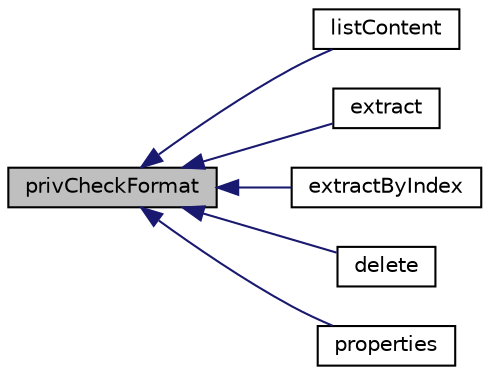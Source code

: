 digraph "privCheckFormat"
{
  edge [fontname="Helvetica",fontsize="10",labelfontname="Helvetica",labelfontsize="10"];
  node [fontname="Helvetica",fontsize="10",shape=record];
  rankdir="LR";
  Node93 [label="privCheckFormat",height=0.2,width=0.4,color="black", fillcolor="grey75", style="filled", fontcolor="black"];
  Node93 -> Node94 [dir="back",color="midnightblue",fontsize="10",style="solid",fontname="Helvetica"];
  Node94 [label="listContent",height=0.2,width=0.4,color="black", fillcolor="white", style="filled",URL="$class_pcl_zip.html#aa62e6edce822f22d87e8e40c4f5c5f56"];
  Node93 -> Node95 [dir="back",color="midnightblue",fontsize="10",style="solid",fontname="Helvetica"];
  Node95 [label="extract",height=0.2,width=0.4,color="black", fillcolor="white", style="filled",URL="$class_pcl_zip.html#a017ef4fbe3e4fedcdffd97fed288016f"];
  Node93 -> Node96 [dir="back",color="midnightblue",fontsize="10",style="solid",fontname="Helvetica"];
  Node96 [label="extractByIndex",height=0.2,width=0.4,color="black", fillcolor="white", style="filled",URL="$class_pcl_zip.html#aaf15292d046413ff20768f5cad5f301d"];
  Node93 -> Node97 [dir="back",color="midnightblue",fontsize="10",style="solid",fontname="Helvetica"];
  Node97 [label="delete",height=0.2,width=0.4,color="black", fillcolor="white", style="filled",URL="$class_pcl_zip.html#a13bdffdd926f26b825ea57066334ff01"];
  Node93 -> Node98 [dir="back",color="midnightblue",fontsize="10",style="solid",fontname="Helvetica"];
  Node98 [label="properties",height=0.2,width=0.4,color="black", fillcolor="white", style="filled",URL="$class_pcl_zip.html#aaa661befbd8fbf46d5fc8e5b3536a453"];
}

